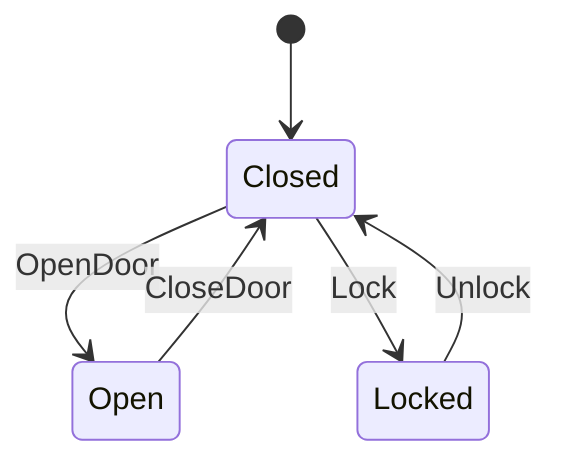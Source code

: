 stateDiagram-v2
    [*] --> Closed
    Closed --> Open : OpenDoor
    Locked --> Closed : Unlock
    Open --> Closed : CloseDoor
    Closed --> Locked : Lock